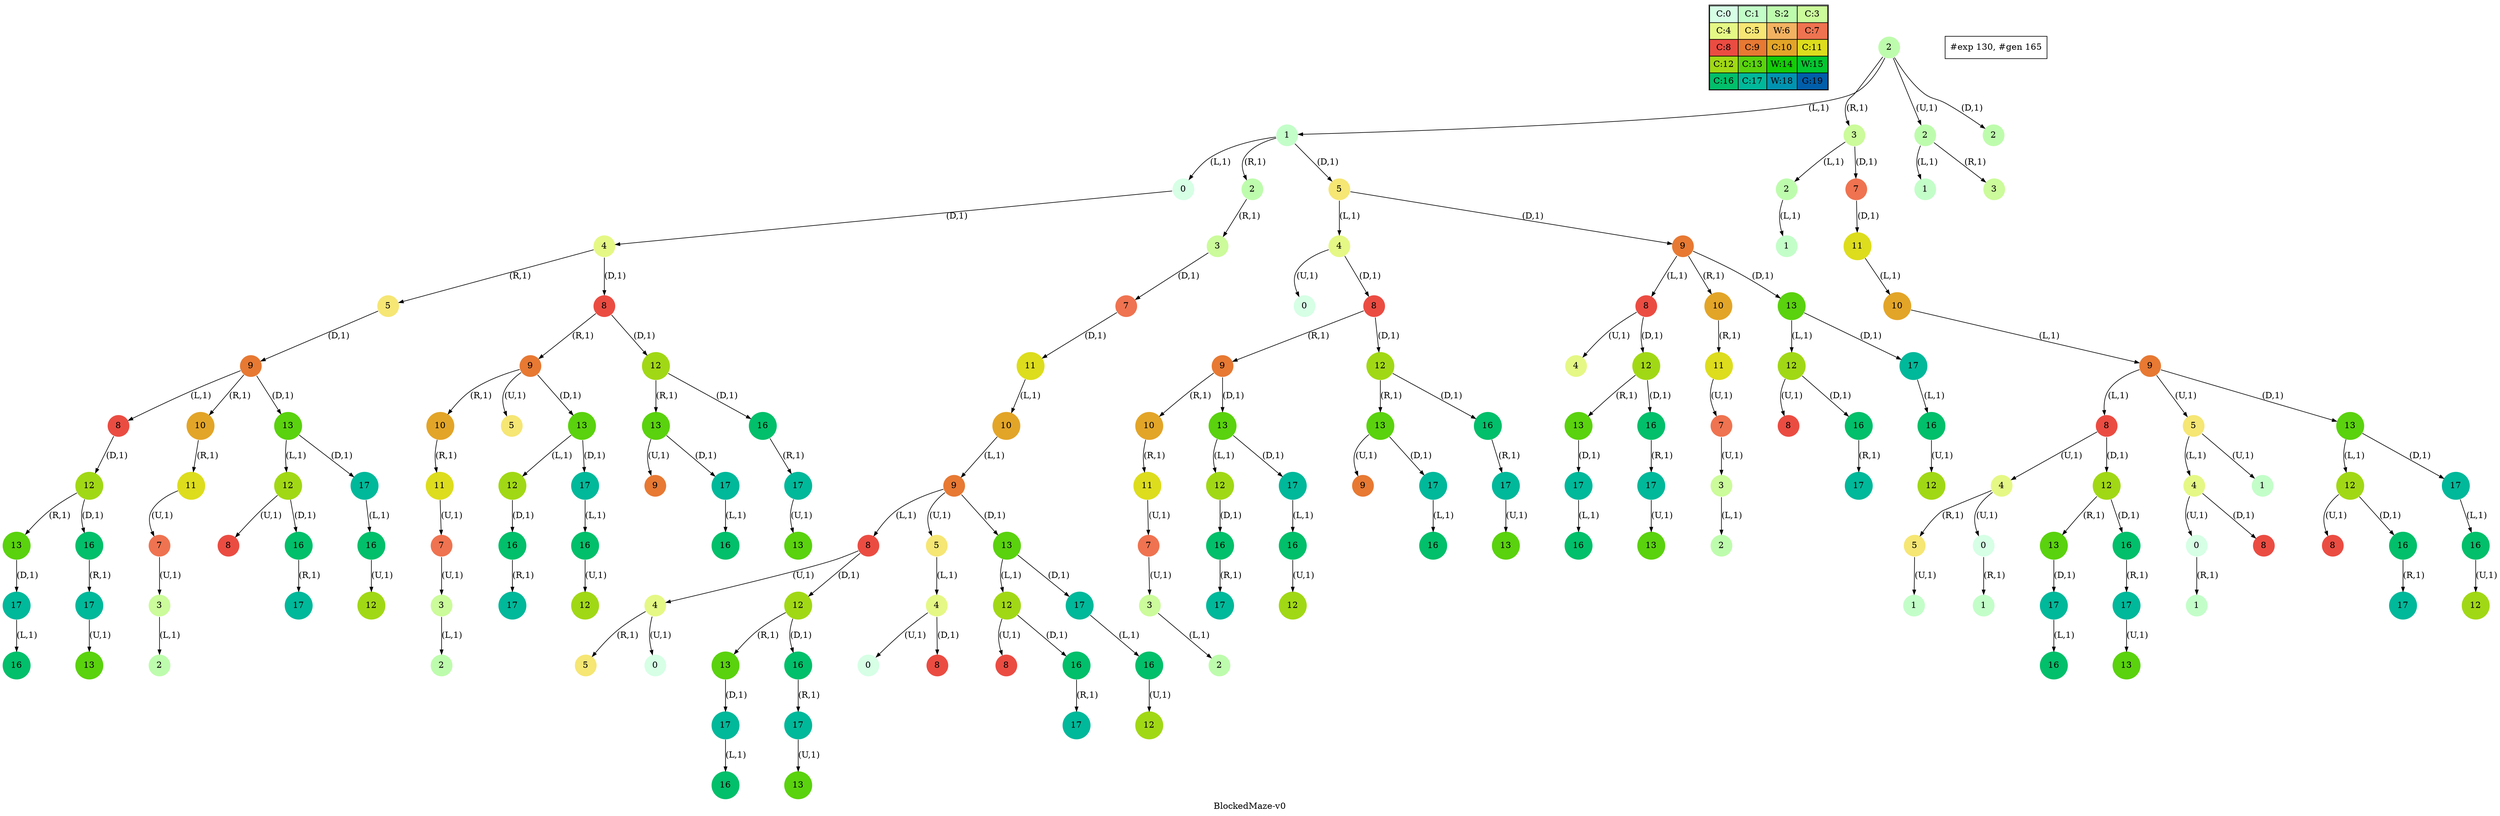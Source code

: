 digraph BlockedMaze { label="BlockedMaze-v0"
subgraph MAP {label=Map;map [shape=plaintext label=<<table border="1" cellpadding="5" cellspacing="0" cellborder="1"><tr><td bgcolor="0.39803922 0.15947579 0.99679532 1.        ">C:0</td><td bgcolor="0.35098039 0.23194764 0.99315867 1.        ">C:1</td><td bgcolor="0.29607843 0.31486959 0.98720184 1.        ">S:2</td><td bgcolor="0.24901961 0.38410575 0.98063477 1.        ">C:3</td></tr><tr><td bgcolor="0.19411765 0.46220388 0.97128103 1.        ">C:4</td><td bgcolor="0.14705882 0.52643216 0.96182564 1.        ">C:5</td><td bgcolor="0.09215686 0.59770746 0.94913494 1.        ">W:6</td><td bgcolor="0.0372549  0.66454018 0.93467977 1.        ">C:7</td></tr><tr><td bgcolor="0.00980392 0.71791192 0.92090552 1.        ">C:8</td><td bgcolor="0.06470588 0.77520398 0.9032472  1.        ">C:9</td><td bgcolor="0.11176471 0.81974048 0.88677369 1.        ">C:10</td><td bgcolor="0.16666667 0.8660254  0.8660254  1.        ">C:11</td></tr><tr><td bgcolor="0.21372549 0.9005867  0.84695821 1.        ">C:12</td><td bgcolor="0.26862745 0.93467977 0.82325295 1.        ">C:13</td><td bgcolor="0.32352941 0.96182564 0.79801723 1.        ">W:14</td><td bgcolor="0.37058824 0.97940977 0.77520398 1.        ">W:15</td></tr><tr><td bgcolor="0.4254902  0.99315867 0.74725253 1.        ">C:16</td><td bgcolor="0.47254902 0.99907048 0.72218645 1.        ">C:17</td><td bgcolor="0.52745098 0.99907048 0.69169844 1.        ">W:18</td><td bgcolor="0.5745098  0.99315867 0.66454018 1.        ">G:19</td></tr></table>>]} 
nodesep=1 ranksep=0.5 node [shape=circle] edge [arrowsize=0.7] 
"0_2" [label=2 style=filled color=white  fillcolor="0.29607843 0.31486959 0.98720184 1.        "]; 
"0_2.1-0" [label=1 style=filled color=white  fillcolor="0.35098039 0.23194764 0.99315867 1.        "];  "0_2" -> "0_2.1-0" [label="(L,1)" ]; 
"0_2.3-1" [label=3 style=filled color=white  fillcolor="0.24901961 0.38410575 0.98063477 1.        "];  "0_2" -> "0_2.3-1" [label="(R,1)" ]; 
"0_2.2-2" [label=2 style=filled color=white  fillcolor="0.29607843 0.31486959 0.98720184 1.        "];  "0_2" -> "0_2.2-2" [label="(U,1)" ]; 
"0_2.2-3" [label=2 style=filled color=white  fillcolor="0.29607843 0.31486959 0.98720184 1.        "];  "0_2" -> "0_2.2-3" [label="(D,1)" ]; 
"0_2.2.1-0" [label=1 style=filled color=white  fillcolor="0.35098039 0.23194764 0.99315867 1.        "];  "0_2.2-2" -> "0_2.2.1-0" [label="(L,1)" ]; 
"0_2.2.3-1" [label=3 style=filled color=white  fillcolor="0.24901961 0.38410575 0.98063477 1.        "];  "0_2.2-2" -> "0_2.2.3-1" [label="(R,1)" ]; 
"0_2.3.2-0" [label=2 style=filled color=white  fillcolor="0.29607843 0.31486959 0.98720184 1.        "];  "0_2.3-1" -> "0_2.3.2-0" [label="(L,1)" ]; 
"0_2.3.7-3" [label=7 style=filled color=white  fillcolor="0.0372549  0.66454018 0.93467977 1.        "];  "0_2.3-1" -> "0_2.3.7-3" [label="(D,1)" ]; 
"0_2.3.7.11-3" [label=11 style=filled color=white  fillcolor="0.16666667 0.8660254  0.8660254  1.        "];  "0_2.3.7-3" -> "0_2.3.7.11-3" [label="(D,1)" ]; 
"0_2.3.7.11.10-0" [label=10 style=filled color=white  fillcolor="0.11176471 0.81974048 0.88677369 1.        "];  "0_2.3.7.11-3" -> "0_2.3.7.11.10-0" [label="(L,1)" ]; 
"0_2.3.7.11.10.9-0" [label=9 style=filled color=white  fillcolor="0.06470588 0.77520398 0.9032472  1.        "];  "0_2.3.7.11.10-0" -> "0_2.3.7.11.10.9-0" [label="(L,1)" ]; 
"0_2.3.7.11.10.9.8-0" [label=8 style=filled color=white  fillcolor="0.00980392 0.71791192 0.92090552 1.        "];  "0_2.3.7.11.10.9-0" -> "0_2.3.7.11.10.9.8-0" [label="(L,1)" ]; 
"0_2.3.7.11.10.9.5-2" [label=5 style=filled color=white  fillcolor="0.14705882 0.52643216 0.96182564 1.        "];  "0_2.3.7.11.10.9-0" -> "0_2.3.7.11.10.9.5-2" [label="(U,1)" ]; 
"0_2.3.7.11.10.9.13-3" [label=13 style=filled color=white  fillcolor="0.26862745 0.93467977 0.82325295 1.        "];  "0_2.3.7.11.10.9-0" -> "0_2.3.7.11.10.9.13-3" [label="(D,1)" ]; 
"0_2.3.7.11.10.9.13.12-0" [label=12 style=filled color=white  fillcolor="0.21372549 0.9005867  0.84695821 1.        "];  "0_2.3.7.11.10.9.13-3" -> "0_2.3.7.11.10.9.13.12-0" [label="(L,1)" ]; 
"0_2.3.7.11.10.9.13.17-3" [label=17 style=filled color=white  fillcolor="0.47254902 0.99907048 0.72218645 1.        "];  "0_2.3.7.11.10.9.13-3" -> "0_2.3.7.11.10.9.13.17-3" [label="(D,1)" ]; 
"0_2.3.7.11.10.9.13.17.16-0" [label=16 style=filled color=white  fillcolor="0.4254902  0.99315867 0.74725253 1.        "];  "0_2.3.7.11.10.9.13.17-3" -> "0_2.3.7.11.10.9.13.17.16-0" [label="(L,1)" ]; 
"0_2.3.7.11.10.9.13.17.16.12-2" [label=12 style=filled color=white  fillcolor="0.21372549 0.9005867  0.84695821 1.        "];  "0_2.3.7.11.10.9.13.17.16-0" -> "0_2.3.7.11.10.9.13.17.16.12-2" [label="(U,1)" ]; 
"0_2.3.7.11.10.9.13.12.8-2" [label=8 style=filled color=white  fillcolor="0.00980392 0.71791192 0.92090552 1.        "];  "0_2.3.7.11.10.9.13.12-0" -> "0_2.3.7.11.10.9.13.12.8-2" [label="(U,1)" ]; 
"0_2.3.7.11.10.9.13.12.16-3" [label=16 style=filled color=white  fillcolor="0.4254902  0.99315867 0.74725253 1.        "];  "0_2.3.7.11.10.9.13.12-0" -> "0_2.3.7.11.10.9.13.12.16-3" [label="(D,1)" ]; 
"0_2.3.7.11.10.9.13.12.16.17-1" [label=17 style=filled color=white  fillcolor="0.47254902 0.99907048 0.72218645 1.        "];  "0_2.3.7.11.10.9.13.12.16-3" -> "0_2.3.7.11.10.9.13.12.16.17-1" [label="(R,1)" ]; 
"0_2.3.7.11.10.9.5.4-0" [label=4 style=filled color=white  fillcolor="0.19411765 0.46220388 0.97128103 1.        "];  "0_2.3.7.11.10.9.5-2" -> "0_2.3.7.11.10.9.5.4-0" [label="(L,1)" ]; 
"0_2.3.7.11.10.9.5.1-2" [label=1 style=filled color=white  fillcolor="0.35098039 0.23194764 0.99315867 1.        "];  "0_2.3.7.11.10.9.5-2" -> "0_2.3.7.11.10.9.5.1-2" [label="(U,1)" ]; 
"0_2.3.7.11.10.9.5.4.0-2" [label=0 style=filled color=white  fillcolor="0.39803922 0.15947579 0.99679532 1.        "];  "0_2.3.7.11.10.9.5.4-0" -> "0_2.3.7.11.10.9.5.4.0-2" [label="(U,1)" ]; 
"0_2.3.7.11.10.9.5.4.8-3" [label=8 style=filled color=white  fillcolor="0.00980392 0.71791192 0.92090552 1.        "];  "0_2.3.7.11.10.9.5.4-0" -> "0_2.3.7.11.10.9.5.4.8-3" [label="(D,1)" ]; 
"0_2.3.7.11.10.9.5.4.0.1-1" [label=1 style=filled color=white  fillcolor="0.35098039 0.23194764 0.99315867 1.        "];  "0_2.3.7.11.10.9.5.4.0-2" -> "0_2.3.7.11.10.9.5.4.0.1-1" [label="(R,1)" ]; 
"0_2.3.7.11.10.9.8.4-2" [label=4 style=filled color=white  fillcolor="0.19411765 0.46220388 0.97128103 1.        "];  "0_2.3.7.11.10.9.8-0" -> "0_2.3.7.11.10.9.8.4-2" [label="(U,1)" ]; 
"0_2.3.7.11.10.9.8.12-3" [label=12 style=filled color=white  fillcolor="0.21372549 0.9005867  0.84695821 1.        "];  "0_2.3.7.11.10.9.8-0" -> "0_2.3.7.11.10.9.8.12-3" [label="(D,1)" ]; 
"0_2.3.7.11.10.9.8.12.13-1" [label=13 style=filled color=white  fillcolor="0.26862745 0.93467977 0.82325295 1.        "];  "0_2.3.7.11.10.9.8.12-3" -> "0_2.3.7.11.10.9.8.12.13-1" [label="(R,1)" ]; 
"0_2.3.7.11.10.9.8.12.16-3" [label=16 style=filled color=white  fillcolor="0.4254902  0.99315867 0.74725253 1.        "];  "0_2.3.7.11.10.9.8.12-3" -> "0_2.3.7.11.10.9.8.12.16-3" [label="(D,1)" ]; 
"0_2.3.7.11.10.9.8.12.16.17-1" [label=17 style=filled color=white  fillcolor="0.47254902 0.99907048 0.72218645 1.        "];  "0_2.3.7.11.10.9.8.12.16-3" -> "0_2.3.7.11.10.9.8.12.16.17-1" [label="(R,1)" ]; 
"0_2.3.7.11.10.9.8.12.16.17.13-2" [label=13 style=filled color=white  fillcolor="0.26862745 0.93467977 0.82325295 1.        "];  "0_2.3.7.11.10.9.8.12.16.17-1" -> "0_2.3.7.11.10.9.8.12.16.17.13-2" [label="(U,1)" ]; 
"0_2.3.7.11.10.9.8.12.13.17-3" [label=17 style=filled color=white  fillcolor="0.47254902 0.99907048 0.72218645 1.        "];  "0_2.3.7.11.10.9.8.12.13-1" -> "0_2.3.7.11.10.9.8.12.13.17-3" [label="(D,1)" ]; 
"0_2.3.7.11.10.9.8.12.13.17.16-0" [label=16 style=filled color=white  fillcolor="0.4254902  0.99315867 0.74725253 1.        "];  "0_2.3.7.11.10.9.8.12.13.17-3" -> "0_2.3.7.11.10.9.8.12.13.17.16-0" [label="(L,1)" ]; 
"0_2.3.7.11.10.9.8.4.5-1" [label=5 style=filled color=white  fillcolor="0.14705882 0.52643216 0.96182564 1.        "];  "0_2.3.7.11.10.9.8.4-2" -> "0_2.3.7.11.10.9.8.4.5-1" [label="(R,1)" ]; 
"0_2.3.7.11.10.9.8.4.0-2" [label=0 style=filled color=white  fillcolor="0.39803922 0.15947579 0.99679532 1.        "];  "0_2.3.7.11.10.9.8.4-2" -> "0_2.3.7.11.10.9.8.4.0-2" [label="(U,1)" ]; 
"0_2.3.7.11.10.9.8.4.0.1-1" [label=1 style=filled color=white  fillcolor="0.35098039 0.23194764 0.99315867 1.        "];  "0_2.3.7.11.10.9.8.4.0-2" -> "0_2.3.7.11.10.9.8.4.0.1-1" [label="(R,1)" ]; 
"0_2.3.7.11.10.9.8.4.5.1-2" [label=1 style=filled color=white  fillcolor="0.35098039 0.23194764 0.99315867 1.        "];  "0_2.3.7.11.10.9.8.4.5-1" -> "0_2.3.7.11.10.9.8.4.5.1-2" [label="(U,1)" ]; 
"0_2.3.2.1-0" [label=1 style=filled color=white  fillcolor="0.35098039 0.23194764 0.99315867 1.        "];  "0_2.3.2-0" -> "0_2.3.2.1-0" [label="(L,1)" ]; 
"0_2.1.0-0" [label=0 style=filled color=white  fillcolor="0.39803922 0.15947579 0.99679532 1.        "];  "0_2.1-0" -> "0_2.1.0-0" [label="(L,1)" ]; 
"0_2.1.2-1" [label=2 style=filled color=white  fillcolor="0.29607843 0.31486959 0.98720184 1.        "];  "0_2.1-0" -> "0_2.1.2-1" [label="(R,1)" ]; 
"0_2.1.5-3" [label=5 style=filled color=white  fillcolor="0.14705882 0.52643216 0.96182564 1.        "];  "0_2.1-0" -> "0_2.1.5-3" [label="(D,1)" ]; 
"0_2.1.5.4-0" [label=4 style=filled color=white  fillcolor="0.19411765 0.46220388 0.97128103 1.        "];  "0_2.1.5-3" -> "0_2.1.5.4-0" [label="(L,1)" ]; 
"0_2.1.5.9-3" [label=9 style=filled color=white  fillcolor="0.06470588 0.77520398 0.9032472  1.        "];  "0_2.1.5-3" -> "0_2.1.5.9-3" [label="(D,1)" ]; 
"0_2.1.5.9.8-0" [label=8 style=filled color=white  fillcolor="0.00980392 0.71791192 0.92090552 1.        "];  "0_2.1.5.9-3" -> "0_2.1.5.9.8-0" [label="(L,1)" ]; 
"0_2.1.5.9.10-1" [label=10 style=filled color=white  fillcolor="0.11176471 0.81974048 0.88677369 1.        "];  "0_2.1.5.9-3" -> "0_2.1.5.9.10-1" [label="(R,1)" ]; 
"0_2.1.5.9.13-3" [label=13 style=filled color=white  fillcolor="0.26862745 0.93467977 0.82325295 1.        "];  "0_2.1.5.9-3" -> "0_2.1.5.9.13-3" [label="(D,1)" ]; 
"0_2.1.5.9.13.12-0" [label=12 style=filled color=white  fillcolor="0.21372549 0.9005867  0.84695821 1.        "];  "0_2.1.5.9.13-3" -> "0_2.1.5.9.13.12-0" [label="(L,1)" ]; 
"0_2.1.5.9.13.17-3" [label=17 style=filled color=white  fillcolor="0.47254902 0.99907048 0.72218645 1.        "];  "0_2.1.5.9.13-3" -> "0_2.1.5.9.13.17-3" [label="(D,1)" ]; 
"0_2.1.5.9.13.17.16-0" [label=16 style=filled color=white  fillcolor="0.4254902  0.99315867 0.74725253 1.        "];  "0_2.1.5.9.13.17-3" -> "0_2.1.5.9.13.17.16-0" [label="(L,1)" ]; 
"0_2.1.5.9.13.17.16.12-2" [label=12 style=filled color=white  fillcolor="0.21372549 0.9005867  0.84695821 1.        "];  "0_2.1.5.9.13.17.16-0" -> "0_2.1.5.9.13.17.16.12-2" [label="(U,1)" ]; 
"0_2.1.5.9.13.12.8-2" [label=8 style=filled color=white  fillcolor="0.00980392 0.71791192 0.92090552 1.        "];  "0_2.1.5.9.13.12-0" -> "0_2.1.5.9.13.12.8-2" [label="(U,1)" ]; 
"0_2.1.5.9.13.12.16-3" [label=16 style=filled color=white  fillcolor="0.4254902  0.99315867 0.74725253 1.        "];  "0_2.1.5.9.13.12-0" -> "0_2.1.5.9.13.12.16-3" [label="(D,1)" ]; 
"0_2.1.5.9.13.12.16.17-1" [label=17 style=filled color=white  fillcolor="0.47254902 0.99907048 0.72218645 1.        "];  "0_2.1.5.9.13.12.16-3" -> "0_2.1.5.9.13.12.16.17-1" [label="(R,1)" ]; 
"0_2.1.5.9.10.11-1" [label=11 style=filled color=white  fillcolor="0.16666667 0.8660254  0.8660254  1.        "];  "0_2.1.5.9.10-1" -> "0_2.1.5.9.10.11-1" [label="(R,1)" ]; 
"0_2.1.5.9.10.11.7-2" [label=7 style=filled color=white  fillcolor="0.0372549  0.66454018 0.93467977 1.        "];  "0_2.1.5.9.10.11-1" -> "0_2.1.5.9.10.11.7-2" [label="(U,1)" ]; 
"0_2.1.5.9.10.11.7.3-2" [label=3 style=filled color=white  fillcolor="0.24901961 0.38410575 0.98063477 1.        "];  "0_2.1.5.9.10.11.7-2" -> "0_2.1.5.9.10.11.7.3-2" [label="(U,1)" ]; 
"0_2.1.5.9.10.11.7.3.2-0" [label=2 style=filled color=white  fillcolor="0.29607843 0.31486959 0.98720184 1.        "];  "0_2.1.5.9.10.11.7.3-2" -> "0_2.1.5.9.10.11.7.3.2-0" [label="(L,1)" ]; 
"0_2.1.5.9.8.4-2" [label=4 style=filled color=white  fillcolor="0.19411765 0.46220388 0.97128103 1.        "];  "0_2.1.5.9.8-0" -> "0_2.1.5.9.8.4-2" [label="(U,1)" ]; 
"0_2.1.5.9.8.12-3" [label=12 style=filled color=white  fillcolor="0.21372549 0.9005867  0.84695821 1.        "];  "0_2.1.5.9.8-0" -> "0_2.1.5.9.8.12-3" [label="(D,1)" ]; 
"0_2.1.5.9.8.12.13-1" [label=13 style=filled color=white  fillcolor="0.26862745 0.93467977 0.82325295 1.        "];  "0_2.1.5.9.8.12-3" -> "0_2.1.5.9.8.12.13-1" [label="(R,1)" ]; 
"0_2.1.5.9.8.12.16-3" [label=16 style=filled color=white  fillcolor="0.4254902  0.99315867 0.74725253 1.        "];  "0_2.1.5.9.8.12-3" -> "0_2.1.5.9.8.12.16-3" [label="(D,1)" ]; 
"0_2.1.5.9.8.12.16.17-1" [label=17 style=filled color=white  fillcolor="0.47254902 0.99907048 0.72218645 1.        "];  "0_2.1.5.9.8.12.16-3" -> "0_2.1.5.9.8.12.16.17-1" [label="(R,1)" ]; 
"0_2.1.5.9.8.12.16.17.13-2" [label=13 style=filled color=white  fillcolor="0.26862745 0.93467977 0.82325295 1.        "];  "0_2.1.5.9.8.12.16.17-1" -> "0_2.1.5.9.8.12.16.17.13-2" [label="(U,1)" ]; 
"0_2.1.5.9.8.12.13.17-3" [label=17 style=filled color=white  fillcolor="0.47254902 0.99907048 0.72218645 1.        "];  "0_2.1.5.9.8.12.13-1" -> "0_2.1.5.9.8.12.13.17-3" [label="(D,1)" ]; 
"0_2.1.5.9.8.12.13.17.16-0" [label=16 style=filled color=white  fillcolor="0.4254902  0.99315867 0.74725253 1.        "];  "0_2.1.5.9.8.12.13.17-3" -> "0_2.1.5.9.8.12.13.17.16-0" [label="(L,1)" ]; 
"0_2.1.5.4.0-2" [label=0 style=filled color=white  fillcolor="0.39803922 0.15947579 0.99679532 1.        "];  "0_2.1.5.4-0" -> "0_2.1.5.4.0-2" [label="(U,1)" ]; 
"0_2.1.5.4.8-3" [label=8 style=filled color=white  fillcolor="0.00980392 0.71791192 0.92090552 1.        "];  "0_2.1.5.4-0" -> "0_2.1.5.4.8-3" [label="(D,1)" ]; 
"0_2.1.5.4.8.9-1" [label=9 style=filled color=white  fillcolor="0.06470588 0.77520398 0.9032472  1.        "];  "0_2.1.5.4.8-3" -> "0_2.1.5.4.8.9-1" [label="(R,1)" ]; 
"0_2.1.5.4.8.12-3" [label=12 style=filled color=white  fillcolor="0.21372549 0.9005867  0.84695821 1.        "];  "0_2.1.5.4.8-3" -> "0_2.1.5.4.8.12-3" [label="(D,1)" ]; 
"0_2.1.5.4.8.12.13-1" [label=13 style=filled color=white  fillcolor="0.26862745 0.93467977 0.82325295 1.        "];  "0_2.1.5.4.8.12-3" -> "0_2.1.5.4.8.12.13-1" [label="(R,1)" ]; 
"0_2.1.5.4.8.12.16-3" [label=16 style=filled color=white  fillcolor="0.4254902  0.99315867 0.74725253 1.        "];  "0_2.1.5.4.8.12-3" -> "0_2.1.5.4.8.12.16-3" [label="(D,1)" ]; 
"0_2.1.5.4.8.12.16.17-1" [label=17 style=filled color=white  fillcolor="0.47254902 0.99907048 0.72218645 1.        "];  "0_2.1.5.4.8.12.16-3" -> "0_2.1.5.4.8.12.16.17-1" [label="(R,1)" ]; 
"0_2.1.5.4.8.12.16.17.13-2" [label=13 style=filled color=white  fillcolor="0.26862745 0.93467977 0.82325295 1.        "];  "0_2.1.5.4.8.12.16.17-1" -> "0_2.1.5.4.8.12.16.17.13-2" [label="(U,1)" ]; 
"0_2.1.5.4.8.12.13.9-2" [label=9 style=filled color=white  fillcolor="0.06470588 0.77520398 0.9032472  1.        "];  "0_2.1.5.4.8.12.13-1" -> "0_2.1.5.4.8.12.13.9-2" [label="(U,1)" ]; 
"0_2.1.5.4.8.12.13.17-3" [label=17 style=filled color=white  fillcolor="0.47254902 0.99907048 0.72218645 1.        "];  "0_2.1.5.4.8.12.13-1" -> "0_2.1.5.4.8.12.13.17-3" [label="(D,1)" ]; 
"0_2.1.5.4.8.12.13.17.16-0" [label=16 style=filled color=white  fillcolor="0.4254902  0.99315867 0.74725253 1.        "];  "0_2.1.5.4.8.12.13.17-3" -> "0_2.1.5.4.8.12.13.17.16-0" [label="(L,1)" ]; 
"0_2.1.5.4.8.9.10-1" [label=10 style=filled color=white  fillcolor="0.11176471 0.81974048 0.88677369 1.        "];  "0_2.1.5.4.8.9-1" -> "0_2.1.5.4.8.9.10-1" [label="(R,1)" ]; 
"0_2.1.5.4.8.9.13-3" [label=13 style=filled color=white  fillcolor="0.26862745 0.93467977 0.82325295 1.        "];  "0_2.1.5.4.8.9-1" -> "0_2.1.5.4.8.9.13-3" [label="(D,1)" ]; 
"0_2.1.5.4.8.9.13.12-0" [label=12 style=filled color=white  fillcolor="0.21372549 0.9005867  0.84695821 1.        "];  "0_2.1.5.4.8.9.13-3" -> "0_2.1.5.4.8.9.13.12-0" [label="(L,1)" ]; 
"0_2.1.5.4.8.9.13.17-3" [label=17 style=filled color=white  fillcolor="0.47254902 0.99907048 0.72218645 1.        "];  "0_2.1.5.4.8.9.13-3" -> "0_2.1.5.4.8.9.13.17-3" [label="(D,1)" ]; 
"0_2.1.5.4.8.9.13.17.16-0" [label=16 style=filled color=white  fillcolor="0.4254902  0.99315867 0.74725253 1.        "];  "0_2.1.5.4.8.9.13.17-3" -> "0_2.1.5.4.8.9.13.17.16-0" [label="(L,1)" ]; 
"0_2.1.5.4.8.9.13.17.16.12-2" [label=12 style=filled color=white  fillcolor="0.21372549 0.9005867  0.84695821 1.        "];  "0_2.1.5.4.8.9.13.17.16-0" -> "0_2.1.5.4.8.9.13.17.16.12-2" [label="(U,1)" ]; 
"0_2.1.5.4.8.9.13.12.16-3" [label=16 style=filled color=white  fillcolor="0.4254902  0.99315867 0.74725253 1.        "];  "0_2.1.5.4.8.9.13.12-0" -> "0_2.1.5.4.8.9.13.12.16-3" [label="(D,1)" ]; 
"0_2.1.5.4.8.9.13.12.16.17-1" [label=17 style=filled color=white  fillcolor="0.47254902 0.99907048 0.72218645 1.        "];  "0_2.1.5.4.8.9.13.12.16-3" -> "0_2.1.5.4.8.9.13.12.16.17-1" [label="(R,1)" ]; 
"0_2.1.5.4.8.9.10.11-1" [label=11 style=filled color=white  fillcolor="0.16666667 0.8660254  0.8660254  1.        "];  "0_2.1.5.4.8.9.10-1" -> "0_2.1.5.4.8.9.10.11-1" [label="(R,1)" ]; 
"0_2.1.5.4.8.9.10.11.7-2" [label=7 style=filled color=white  fillcolor="0.0372549  0.66454018 0.93467977 1.        "];  "0_2.1.5.4.8.9.10.11-1" -> "0_2.1.5.4.8.9.10.11.7-2" [label="(U,1)" ]; 
"0_2.1.5.4.8.9.10.11.7.3-2" [label=3 style=filled color=white  fillcolor="0.24901961 0.38410575 0.98063477 1.        "];  "0_2.1.5.4.8.9.10.11.7-2" -> "0_2.1.5.4.8.9.10.11.7.3-2" [label="(U,1)" ]; 
"0_2.1.5.4.8.9.10.11.7.3.2-0" [label=2 style=filled color=white  fillcolor="0.29607843 0.31486959 0.98720184 1.        "];  "0_2.1.5.4.8.9.10.11.7.3-2" -> "0_2.1.5.4.8.9.10.11.7.3.2-0" [label="(L,1)" ]; 
"0_2.1.2.3-1" [label=3 style=filled color=white  fillcolor="0.24901961 0.38410575 0.98063477 1.        "];  "0_2.1.2-1" -> "0_2.1.2.3-1" [label="(R,1)" ]; 
"0_2.1.2.3.7-3" [label=7 style=filled color=white  fillcolor="0.0372549  0.66454018 0.93467977 1.        "];  "0_2.1.2.3-1" -> "0_2.1.2.3.7-3" [label="(D,1)" ]; 
"0_2.1.2.3.7.11-3" [label=11 style=filled color=white  fillcolor="0.16666667 0.8660254  0.8660254  1.        "];  "0_2.1.2.3.7-3" -> "0_2.1.2.3.7.11-3" [label="(D,1)" ]; 
"0_2.1.2.3.7.11.10-0" [label=10 style=filled color=white  fillcolor="0.11176471 0.81974048 0.88677369 1.        "];  "0_2.1.2.3.7.11-3" -> "0_2.1.2.3.7.11.10-0" [label="(L,1)" ]; 
"0_2.1.2.3.7.11.10.9-0" [label=9 style=filled color=white  fillcolor="0.06470588 0.77520398 0.9032472  1.        "];  "0_2.1.2.3.7.11.10-0" -> "0_2.1.2.3.7.11.10.9-0" [label="(L,1)" ]; 
"0_2.1.2.3.7.11.10.9.8-0" [label=8 style=filled color=white  fillcolor="0.00980392 0.71791192 0.92090552 1.        "];  "0_2.1.2.3.7.11.10.9-0" -> "0_2.1.2.3.7.11.10.9.8-0" [label="(L,1)" ]; 
"0_2.1.2.3.7.11.10.9.5-2" [label=5 style=filled color=white  fillcolor="0.14705882 0.52643216 0.96182564 1.        "];  "0_2.1.2.3.7.11.10.9-0" -> "0_2.1.2.3.7.11.10.9.5-2" [label="(U,1)" ]; 
"0_2.1.2.3.7.11.10.9.13-3" [label=13 style=filled color=white  fillcolor="0.26862745 0.93467977 0.82325295 1.        "];  "0_2.1.2.3.7.11.10.9-0" -> "0_2.1.2.3.7.11.10.9.13-3" [label="(D,1)" ]; 
"0_2.1.2.3.7.11.10.9.13.12-0" [label=12 style=filled color=white  fillcolor="0.21372549 0.9005867  0.84695821 1.        "];  "0_2.1.2.3.7.11.10.9.13-3" -> "0_2.1.2.3.7.11.10.9.13.12-0" [label="(L,1)" ]; 
"0_2.1.2.3.7.11.10.9.13.17-3" [label=17 style=filled color=white  fillcolor="0.47254902 0.99907048 0.72218645 1.        "];  "0_2.1.2.3.7.11.10.9.13-3" -> "0_2.1.2.3.7.11.10.9.13.17-3" [label="(D,1)" ]; 
"0_2.1.2.3.7.11.10.9.13.17.16-0" [label=16 style=filled color=white  fillcolor="0.4254902  0.99315867 0.74725253 1.        "];  "0_2.1.2.3.7.11.10.9.13.17-3" -> "0_2.1.2.3.7.11.10.9.13.17.16-0" [label="(L,1)" ]; 
"0_2.1.2.3.7.11.10.9.13.17.16.12-2" [label=12 style=filled color=white  fillcolor="0.21372549 0.9005867  0.84695821 1.        "];  "0_2.1.2.3.7.11.10.9.13.17.16-0" -> "0_2.1.2.3.7.11.10.9.13.17.16.12-2" [label="(U,1)" ]; 
"0_2.1.2.3.7.11.10.9.13.12.8-2" [label=8 style=filled color=white  fillcolor="0.00980392 0.71791192 0.92090552 1.        "];  "0_2.1.2.3.7.11.10.9.13.12-0" -> "0_2.1.2.3.7.11.10.9.13.12.8-2" [label="(U,1)" ]; 
"0_2.1.2.3.7.11.10.9.13.12.16-3" [label=16 style=filled color=white  fillcolor="0.4254902  0.99315867 0.74725253 1.        "];  "0_2.1.2.3.7.11.10.9.13.12-0" -> "0_2.1.2.3.7.11.10.9.13.12.16-3" [label="(D,1)" ]; 
"0_2.1.2.3.7.11.10.9.13.12.16.17-1" [label=17 style=filled color=white  fillcolor="0.47254902 0.99907048 0.72218645 1.        "];  "0_2.1.2.3.7.11.10.9.13.12.16-3" -> "0_2.1.2.3.7.11.10.9.13.12.16.17-1" [label="(R,1)" ]; 
"0_2.1.2.3.7.11.10.9.5.4-0" [label=4 style=filled color=white  fillcolor="0.19411765 0.46220388 0.97128103 1.        "];  "0_2.1.2.3.7.11.10.9.5-2" -> "0_2.1.2.3.7.11.10.9.5.4-0" [label="(L,1)" ]; 
"0_2.1.2.3.7.11.10.9.5.4.0-2" [label=0 style=filled color=white  fillcolor="0.39803922 0.15947579 0.99679532 1.        "];  "0_2.1.2.3.7.11.10.9.5.4-0" -> "0_2.1.2.3.7.11.10.9.5.4.0-2" [label="(U,1)" ]; 
"0_2.1.2.3.7.11.10.9.5.4.8-3" [label=8 style=filled color=white  fillcolor="0.00980392 0.71791192 0.92090552 1.        "];  "0_2.1.2.3.7.11.10.9.5.4-0" -> "0_2.1.2.3.7.11.10.9.5.4.8-3" [label="(D,1)" ]; 
"0_2.1.2.3.7.11.10.9.8.4-2" [label=4 style=filled color=white  fillcolor="0.19411765 0.46220388 0.97128103 1.        "];  "0_2.1.2.3.7.11.10.9.8-0" -> "0_2.1.2.3.7.11.10.9.8.4-2" [label="(U,1)" ]; 
"0_2.1.2.3.7.11.10.9.8.12-3" [label=12 style=filled color=white  fillcolor="0.21372549 0.9005867  0.84695821 1.        "];  "0_2.1.2.3.7.11.10.9.8-0" -> "0_2.1.2.3.7.11.10.9.8.12-3" [label="(D,1)" ]; 
"0_2.1.2.3.7.11.10.9.8.12.13-1" [label=13 style=filled color=white  fillcolor="0.26862745 0.93467977 0.82325295 1.        "];  "0_2.1.2.3.7.11.10.9.8.12-3" -> "0_2.1.2.3.7.11.10.9.8.12.13-1" [label="(R,1)" ]; 
"0_2.1.2.3.7.11.10.9.8.12.16-3" [label=16 style=filled color=white  fillcolor="0.4254902  0.99315867 0.74725253 1.        "];  "0_2.1.2.3.7.11.10.9.8.12-3" -> "0_2.1.2.3.7.11.10.9.8.12.16-3" [label="(D,1)" ]; 
"0_2.1.2.3.7.11.10.9.8.12.16.17-1" [label=17 style=filled color=white  fillcolor="0.47254902 0.99907048 0.72218645 1.        "];  "0_2.1.2.3.7.11.10.9.8.12.16-3" -> "0_2.1.2.3.7.11.10.9.8.12.16.17-1" [label="(R,1)" ]; 
"0_2.1.2.3.7.11.10.9.8.12.16.17.13-2" [label=13 style=filled color=white  fillcolor="0.26862745 0.93467977 0.82325295 1.        "];  "0_2.1.2.3.7.11.10.9.8.12.16.17-1" -> "0_2.1.2.3.7.11.10.9.8.12.16.17.13-2" [label="(U,1)" ]; 
"0_2.1.2.3.7.11.10.9.8.12.13.17-3" [label=17 style=filled color=white  fillcolor="0.47254902 0.99907048 0.72218645 1.        "];  "0_2.1.2.3.7.11.10.9.8.12.13-1" -> "0_2.1.2.3.7.11.10.9.8.12.13.17-3" [label="(D,1)" ]; 
"0_2.1.2.3.7.11.10.9.8.12.13.17.16-0" [label=16 style=filled color=white  fillcolor="0.4254902  0.99315867 0.74725253 1.        "];  "0_2.1.2.3.7.11.10.9.8.12.13.17-3" -> "0_2.1.2.3.7.11.10.9.8.12.13.17.16-0" [label="(L,1)" ]; 
"0_2.1.2.3.7.11.10.9.8.4.5-1" [label=5 style=filled color=white  fillcolor="0.14705882 0.52643216 0.96182564 1.        "];  "0_2.1.2.3.7.11.10.9.8.4-2" -> "0_2.1.2.3.7.11.10.9.8.4.5-1" [label="(R,1)" ]; 
"0_2.1.2.3.7.11.10.9.8.4.0-2" [label=0 style=filled color=white  fillcolor="0.39803922 0.15947579 0.99679532 1.        "];  "0_2.1.2.3.7.11.10.9.8.4-2" -> "0_2.1.2.3.7.11.10.9.8.4.0-2" [label="(U,1)" ]; 
"0_2.1.0.4-3" [label=4 style=filled color=white  fillcolor="0.19411765 0.46220388 0.97128103 1.        "];  "0_2.1.0-0" -> "0_2.1.0.4-3" [label="(D,1)" ]; 
"0_2.1.0.4.5-1" [label=5 style=filled color=white  fillcolor="0.14705882 0.52643216 0.96182564 1.        "];  "0_2.1.0.4-3" -> "0_2.1.0.4.5-1" [label="(R,1)" ]; 
"0_2.1.0.4.8-3" [label=8 style=filled color=white  fillcolor="0.00980392 0.71791192 0.92090552 1.        "];  "0_2.1.0.4-3" -> "0_2.1.0.4.8-3" [label="(D,1)" ]; 
"0_2.1.0.4.8.9-1" [label=9 style=filled color=white  fillcolor="0.06470588 0.77520398 0.9032472  1.        "];  "0_2.1.0.4.8-3" -> "0_2.1.0.4.8.9-1" [label="(R,1)" ]; 
"0_2.1.0.4.8.12-3" [label=12 style=filled color=white  fillcolor="0.21372549 0.9005867  0.84695821 1.        "];  "0_2.1.0.4.8-3" -> "0_2.1.0.4.8.12-3" [label="(D,1)" ]; 
"0_2.1.0.4.8.12.13-1" [label=13 style=filled color=white  fillcolor="0.26862745 0.93467977 0.82325295 1.        "];  "0_2.1.0.4.8.12-3" -> "0_2.1.0.4.8.12.13-1" [label="(R,1)" ]; 
"0_2.1.0.4.8.12.16-3" [label=16 style=filled color=white  fillcolor="0.4254902  0.99315867 0.74725253 1.        "];  "0_2.1.0.4.8.12-3" -> "0_2.1.0.4.8.12.16-3" [label="(D,1)" ]; 
"0_2.1.0.4.8.12.16.17-1" [label=17 style=filled color=white  fillcolor="0.47254902 0.99907048 0.72218645 1.        "];  "0_2.1.0.4.8.12.16-3" -> "0_2.1.0.4.8.12.16.17-1" [label="(R,1)" ]; 
"0_2.1.0.4.8.12.16.17.13-2" [label=13 style=filled color=white  fillcolor="0.26862745 0.93467977 0.82325295 1.        "];  "0_2.1.0.4.8.12.16.17-1" -> "0_2.1.0.4.8.12.16.17.13-2" [label="(U,1)" ]; 
"0_2.1.0.4.8.12.13.9-2" [label=9 style=filled color=white  fillcolor="0.06470588 0.77520398 0.9032472  1.        "];  "0_2.1.0.4.8.12.13-1" -> "0_2.1.0.4.8.12.13.9-2" [label="(U,1)" ]; 
"0_2.1.0.4.8.12.13.17-3" [label=17 style=filled color=white  fillcolor="0.47254902 0.99907048 0.72218645 1.        "];  "0_2.1.0.4.8.12.13-1" -> "0_2.1.0.4.8.12.13.17-3" [label="(D,1)" ]; 
"0_2.1.0.4.8.12.13.17.16-0" [label=16 style=filled color=white  fillcolor="0.4254902  0.99315867 0.74725253 1.        "];  "0_2.1.0.4.8.12.13.17-3" -> "0_2.1.0.4.8.12.13.17.16-0" [label="(L,1)" ]; 
"0_2.1.0.4.8.9.10-1" [label=10 style=filled color=white  fillcolor="0.11176471 0.81974048 0.88677369 1.        "];  "0_2.1.0.4.8.9-1" -> "0_2.1.0.4.8.9.10-1" [label="(R,1)" ]; 
"0_2.1.0.4.8.9.5-2" [label=5 style=filled color=white  fillcolor="0.14705882 0.52643216 0.96182564 1.        "];  "0_2.1.0.4.8.9-1" -> "0_2.1.0.4.8.9.5-2" [label="(U,1)" ]; 
"0_2.1.0.4.8.9.13-3" [label=13 style=filled color=white  fillcolor="0.26862745 0.93467977 0.82325295 1.        "];  "0_2.1.0.4.8.9-1" -> "0_2.1.0.4.8.9.13-3" [label="(D,1)" ]; 
"0_2.1.0.4.8.9.13.12-0" [label=12 style=filled color=white  fillcolor="0.21372549 0.9005867  0.84695821 1.        "];  "0_2.1.0.4.8.9.13-3" -> "0_2.1.0.4.8.9.13.12-0" [label="(L,1)" ]; 
"0_2.1.0.4.8.9.13.17-3" [label=17 style=filled color=white  fillcolor="0.47254902 0.99907048 0.72218645 1.        "];  "0_2.1.0.4.8.9.13-3" -> "0_2.1.0.4.8.9.13.17-3" [label="(D,1)" ]; 
"0_2.1.0.4.8.9.13.17.16-0" [label=16 style=filled color=white  fillcolor="0.4254902  0.99315867 0.74725253 1.        "];  "0_2.1.0.4.8.9.13.17-3" -> "0_2.1.0.4.8.9.13.17.16-0" [label="(L,1)" ]; 
"0_2.1.0.4.8.9.13.17.16.12-2" [label=12 style=filled color=white  fillcolor="0.21372549 0.9005867  0.84695821 1.        "];  "0_2.1.0.4.8.9.13.17.16-0" -> "0_2.1.0.4.8.9.13.17.16.12-2" [label="(U,1)" ]; 
"0_2.1.0.4.8.9.13.12.16-3" [label=16 style=filled color=white  fillcolor="0.4254902  0.99315867 0.74725253 1.        "];  "0_2.1.0.4.8.9.13.12-0" -> "0_2.1.0.4.8.9.13.12.16-3" [label="(D,1)" ]; 
"0_2.1.0.4.8.9.13.12.16.17-1" [label=17 style=filled color=white  fillcolor="0.47254902 0.99907048 0.72218645 1.        "];  "0_2.1.0.4.8.9.13.12.16-3" -> "0_2.1.0.4.8.9.13.12.16.17-1" [label="(R,1)" ]; 
"0_2.1.0.4.8.9.10.11-1" [label=11 style=filled color=white  fillcolor="0.16666667 0.8660254  0.8660254  1.        "];  "0_2.1.0.4.8.9.10-1" -> "0_2.1.0.4.8.9.10.11-1" [label="(R,1)" ]; 
"0_2.1.0.4.8.9.10.11.7-2" [label=7 style=filled color=white  fillcolor="0.0372549  0.66454018 0.93467977 1.        "];  "0_2.1.0.4.8.9.10.11-1" -> "0_2.1.0.4.8.9.10.11.7-2" [label="(U,1)" ]; 
"0_2.1.0.4.8.9.10.11.7.3-2" [label=3 style=filled color=white  fillcolor="0.24901961 0.38410575 0.98063477 1.        "];  "0_2.1.0.4.8.9.10.11.7-2" -> "0_2.1.0.4.8.9.10.11.7.3-2" [label="(U,1)" ]; 
"0_2.1.0.4.8.9.10.11.7.3.2-0" [label=2 style=filled color=white  fillcolor="0.29607843 0.31486959 0.98720184 1.        "];  "0_2.1.0.4.8.9.10.11.7.3-2" -> "0_2.1.0.4.8.9.10.11.7.3.2-0" [label="(L,1)" ]; 
"0_2.1.0.4.5.9-3" [label=9 style=filled color=white  fillcolor="0.06470588 0.77520398 0.9032472  1.        "];  "0_2.1.0.4.5-1" -> "0_2.1.0.4.5.9-3" [label="(D,1)" ]; 
"0_2.1.0.4.5.9.8-0" [label=8 style=filled color=white  fillcolor="0.00980392 0.71791192 0.92090552 1.        "];  "0_2.1.0.4.5.9-3" -> "0_2.1.0.4.5.9.8-0" [label="(L,1)" ]; 
"0_2.1.0.4.5.9.10-1" [label=10 style=filled color=white  fillcolor="0.11176471 0.81974048 0.88677369 1.        "];  "0_2.1.0.4.5.9-3" -> "0_2.1.0.4.5.9.10-1" [label="(R,1)" ]; 
"0_2.1.0.4.5.9.13-3" [label=13 style=filled color=white  fillcolor="0.26862745 0.93467977 0.82325295 1.        "];  "0_2.1.0.4.5.9-3" -> "0_2.1.0.4.5.9.13-3" [label="(D,1)" ]; 
"0_2.1.0.4.5.9.13.12-0" [label=12 style=filled color=white  fillcolor="0.21372549 0.9005867  0.84695821 1.        "];  "0_2.1.0.4.5.9.13-3" -> "0_2.1.0.4.5.9.13.12-0" [label="(L,1)" ]; 
"0_2.1.0.4.5.9.13.17-3" [label=17 style=filled color=white  fillcolor="0.47254902 0.99907048 0.72218645 1.        "];  "0_2.1.0.4.5.9.13-3" -> "0_2.1.0.4.5.9.13.17-3" [label="(D,1)" ]; 
"0_2.1.0.4.5.9.13.17.16-0" [label=16 style=filled color=white  fillcolor="0.4254902  0.99315867 0.74725253 1.        "];  "0_2.1.0.4.5.9.13.17-3" -> "0_2.1.0.4.5.9.13.17.16-0" [label="(L,1)" ]; 
"0_2.1.0.4.5.9.13.17.16.12-2" [label=12 style=filled color=white  fillcolor="0.21372549 0.9005867  0.84695821 1.        "];  "0_2.1.0.4.5.9.13.17.16-0" -> "0_2.1.0.4.5.9.13.17.16.12-2" [label="(U,1)" ]; 
"0_2.1.0.4.5.9.13.12.8-2" [label=8 style=filled color=white  fillcolor="0.00980392 0.71791192 0.92090552 1.        "];  "0_2.1.0.4.5.9.13.12-0" -> "0_2.1.0.4.5.9.13.12.8-2" [label="(U,1)" ]; 
"0_2.1.0.4.5.9.13.12.16-3" [label=16 style=filled color=white  fillcolor="0.4254902  0.99315867 0.74725253 1.        "];  "0_2.1.0.4.5.9.13.12-0" -> "0_2.1.0.4.5.9.13.12.16-3" [label="(D,1)" ]; 
"0_2.1.0.4.5.9.13.12.16.17-1" [label=17 style=filled color=white  fillcolor="0.47254902 0.99907048 0.72218645 1.        "];  "0_2.1.0.4.5.9.13.12.16-3" -> "0_2.1.0.4.5.9.13.12.16.17-1" [label="(R,1)" ]; 
"0_2.1.0.4.5.9.10.11-1" [label=11 style=filled color=white  fillcolor="0.16666667 0.8660254  0.8660254  1.        "];  "0_2.1.0.4.5.9.10-1" -> "0_2.1.0.4.5.9.10.11-1" [label="(R,1)" ]; 
"0_2.1.0.4.5.9.10.11.7-2" [label=7 style=filled color=white  fillcolor="0.0372549  0.66454018 0.93467977 1.        "];  "0_2.1.0.4.5.9.10.11-1" -> "0_2.1.0.4.5.9.10.11.7-2" [label="(U,1)" ]; 
"0_2.1.0.4.5.9.10.11.7.3-2" [label=3 style=filled color=white  fillcolor="0.24901961 0.38410575 0.98063477 1.        "];  "0_2.1.0.4.5.9.10.11.7-2" -> "0_2.1.0.4.5.9.10.11.7.3-2" [label="(U,1)" ]; 
"0_2.1.0.4.5.9.10.11.7.3.2-0" [label=2 style=filled color=white  fillcolor="0.29607843 0.31486959 0.98720184 1.        "];  "0_2.1.0.4.5.9.10.11.7.3-2" -> "0_2.1.0.4.5.9.10.11.7.3.2-0" [label="(L,1)" ]; 
"0_2.1.0.4.5.9.8.12-3" [label=12 style=filled color=white  fillcolor="0.21372549 0.9005867  0.84695821 1.        "];  "0_2.1.0.4.5.9.8-0" -> "0_2.1.0.4.5.9.8.12-3" [label="(D,1)" ]; 
"0_2.1.0.4.5.9.8.12.13-1" [label=13 style=filled color=white  fillcolor="0.26862745 0.93467977 0.82325295 1.        "];  "0_2.1.0.4.5.9.8.12-3" -> "0_2.1.0.4.5.9.8.12.13-1" [label="(R,1)" ]; 
"0_2.1.0.4.5.9.8.12.16-3" [label=16 style=filled color=white  fillcolor="0.4254902  0.99315867 0.74725253 1.        "];  "0_2.1.0.4.5.9.8.12-3" -> "0_2.1.0.4.5.9.8.12.16-3" [label="(D,1)" ]; 
"0_2.1.0.4.5.9.8.12.16.17-1" [label=17 style=filled color=white  fillcolor="0.47254902 0.99907048 0.72218645 1.        "];  "0_2.1.0.4.5.9.8.12.16-3" -> "0_2.1.0.4.5.9.8.12.16.17-1" [label="(R,1)" ]; 
"0_2.1.0.4.5.9.8.12.16.17.13-2" [label=13 style=filled color=white  fillcolor="0.26862745 0.93467977 0.82325295 1.        "];  "0_2.1.0.4.5.9.8.12.16.17-1" -> "0_2.1.0.4.5.9.8.12.16.17.13-2" [label="(U,1)" ]; 
"0_2.1.0.4.5.9.8.12.13.17-3" [label=17 style=filled color=white  fillcolor="0.47254902 0.99907048 0.72218645 1.        "];  "0_2.1.0.4.5.9.8.12.13-1" -> "0_2.1.0.4.5.9.8.12.13.17-3" [label="(D,1)" ]; 
"0_2.1.0.4.5.9.8.12.13.17.16-0" [label=16 style=filled color=white  fillcolor="0.4254902  0.99315867 0.74725253 1.        "];  "0_2.1.0.4.5.9.8.12.13.17-3" -> "0_2.1.0.4.5.9.8.12.13.17.16-0" [label="(L,1)" ];  "#exp 130, #gen 165" [ shape=box ];
}
